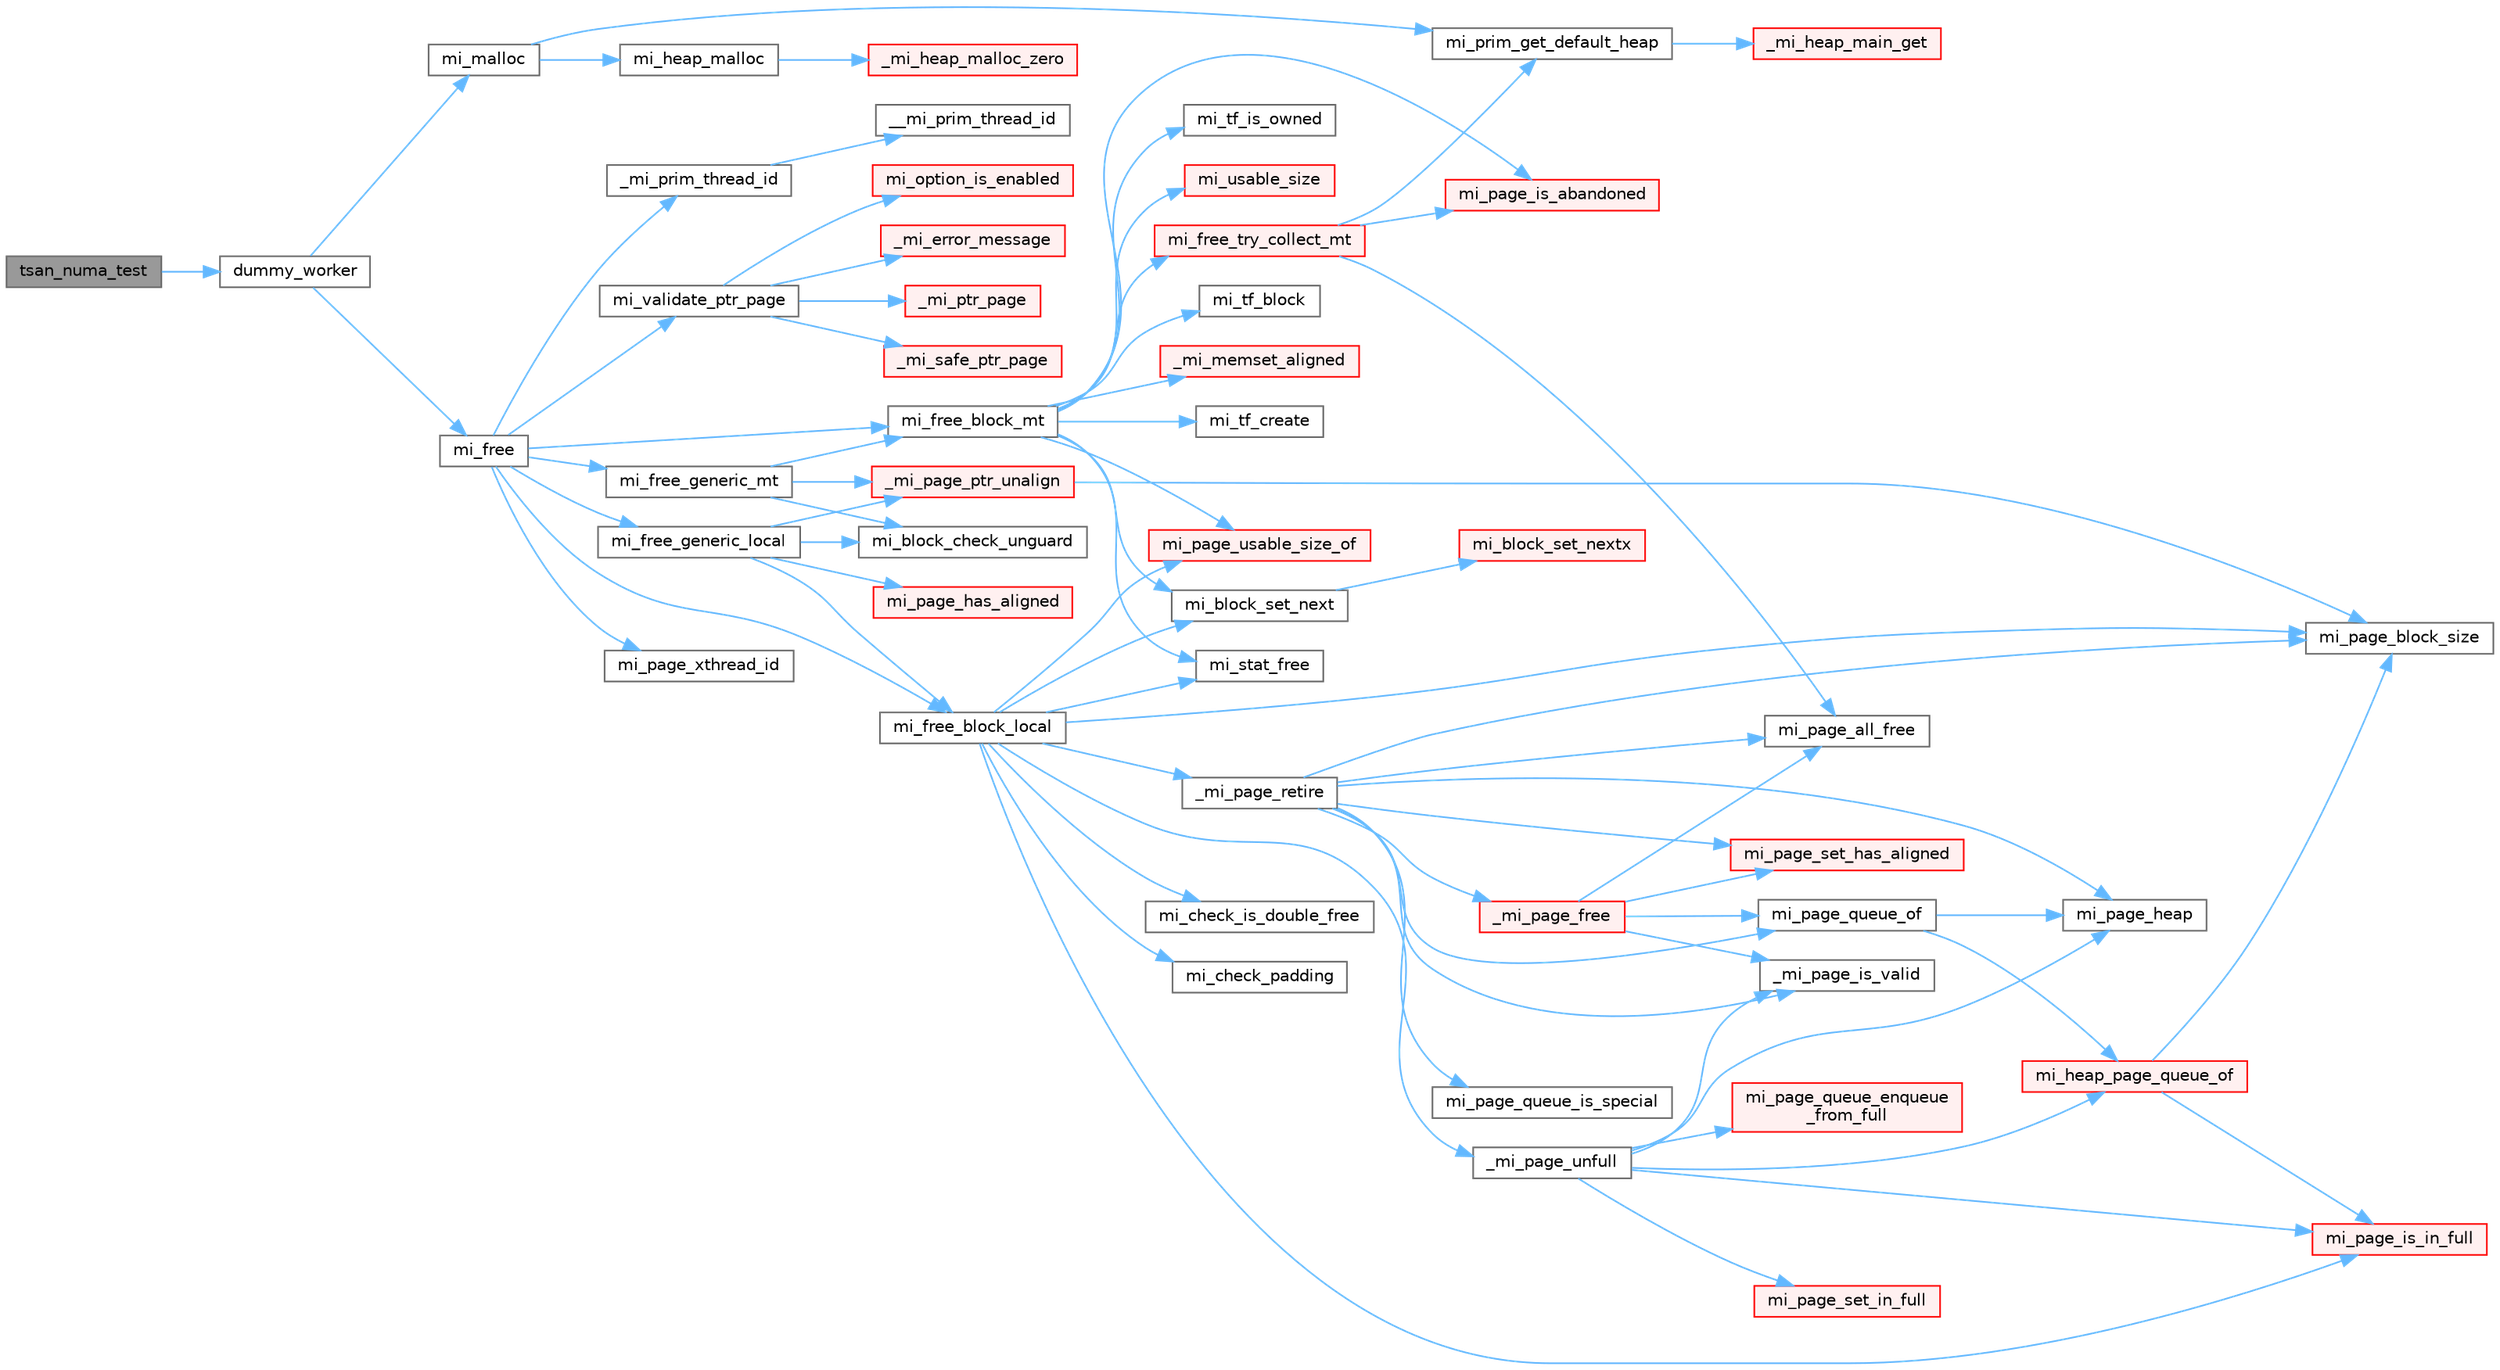 digraph "tsan_numa_test"
{
 // LATEX_PDF_SIZE
  bgcolor="transparent";
  edge [fontname=Helvetica,fontsize=10,labelfontname=Helvetica,labelfontsize=10];
  node [fontname=Helvetica,fontsize=10,shape=box,height=0.2,width=0.4];
  rankdir="LR";
  Node1 [id="Node000001",label="tsan_numa_test",height=0.2,width=0.4,color="gray40", fillcolor="grey60", style="filled", fontcolor="black",tooltip=" "];
  Node1 -> Node2 [id="edge1_Node000001_Node000002",color="steelblue1",style="solid",tooltip=" "];
  Node2 [id="Node000002",label="dummy_worker",height=0.2,width=0.4,color="grey40", fillcolor="white", style="filled",URL="$main-override_8cpp.html#ad0dd5d235250d4c9d1db3e35705fa822",tooltip=" "];
  Node2 -> Node3 [id="edge2_Node000002_Node000003",color="steelblue1",style="solid",tooltip=" "];
  Node3 [id="Node000003",label="mi_free",height=0.2,width=0.4,color="grey40", fillcolor="white", style="filled",URL="$group__malloc.html#gaf2c7b89c327d1f60f59e68b9ea644d95",tooltip=" "];
  Node3 -> Node4 [id="edge3_Node000003_Node000004",color="steelblue1",style="solid",tooltip=" "];
  Node4 [id="Node000004",label="_mi_prim_thread_id",height=0.2,width=0.4,color="grey40", fillcolor="white", style="filled",URL="$prim_8h.html#a3875c92cbb791d0a7c69bc1fd2df6804",tooltip=" "];
  Node4 -> Node5 [id="edge4_Node000004_Node000005",color="steelblue1",style="solid",tooltip=" "];
  Node5 [id="Node000005",label="__mi_prim_thread_id",height=0.2,width=0.4,color="grey40", fillcolor="white", style="filled",URL="$prim_8h.html#a42ea20cb0253ec21dff5f6770927df20",tooltip=" "];
  Node3 -> Node6 [id="edge5_Node000003_Node000006",color="steelblue1",style="solid",tooltip=" "];
  Node6 [id="Node000006",label="mi_free_block_local",height=0.2,width=0.4,color="grey40", fillcolor="white", style="filled",URL="$free_8c.html#a4ea336aeb08fb4786186f6087a751d3c",tooltip=" "];
  Node6 -> Node7 [id="edge6_Node000006_Node000007",color="steelblue1",style="solid",tooltip=" "];
  Node7 [id="Node000007",label="_mi_page_retire",height=0.2,width=0.4,color="grey40", fillcolor="white", style="filled",URL="$page_8c.html#a54b1e58a3b88604ea8dc4d9220f4c32c",tooltip=" "];
  Node7 -> Node8 [id="edge7_Node000007_Node000008",color="steelblue1",style="solid",tooltip=" "];
  Node8 [id="Node000008",label="_mi_page_free",height=0.2,width=0.4,color="red", fillcolor="#FFF0F0", style="filled",URL="$page_8c.html#a1c5c78a8becee842d5b9444a2ee67a3b",tooltip=" "];
  Node8 -> Node228 [id="edge8_Node000008_Node000228",color="steelblue1",style="solid",tooltip=" "];
  Node228 [id="Node000228",label="_mi_page_is_valid",height=0.2,width=0.4,color="grey40", fillcolor="white", style="filled",URL="$_e_a_s_t_l_2packages_2mimalloc_2include_2mimalloc_2internal_8h.html#af1d572618734511626662f9f7befb8e9",tooltip=" "];
  Node8 -> Node218 [id="edge9_Node000008_Node000218",color="steelblue1",style="solid",tooltip=" "];
  Node218 [id="Node000218",label="mi_page_all_free",height=0.2,width=0.4,color="grey40", fillcolor="white", style="filled",URL="$_e_a_s_t_l_2packages_2mimalloc_2include_2mimalloc_2internal_8h.html#adfd6d23350810ca36986ffbc5459c93d",tooltip=" "];
  Node8 -> Node234 [id="edge10_Node000008_Node000234",color="steelblue1",style="solid",tooltip=" "];
  Node234 [id="Node000234",label="mi_page_queue_of",height=0.2,width=0.4,color="grey40", fillcolor="white", style="filled",URL="$page-queue_8c.html#a59942bb22e34833289b85a5c70d81f97",tooltip=" "];
  Node234 -> Node235 [id="edge11_Node000234_Node000235",color="steelblue1",style="solid",tooltip=" "];
  Node235 [id="Node000235",label="mi_heap_page_queue_of",height=0.2,width=0.4,color="red", fillcolor="#FFF0F0", style="filled",URL="$page-queue_8c.html#aa50524f852ac833fcf366b583c9ebfaa",tooltip=" "];
  Node235 -> Node178 [id="edge12_Node000235_Node000178",color="steelblue1",style="solid",tooltip=" "];
  Node178 [id="Node000178",label="mi_page_block_size",height=0.2,width=0.4,color="grey40", fillcolor="white", style="filled",URL="$_e_a_s_t_l_2packages_2mimalloc_2include_2mimalloc_2internal_8h.html#a6134893990c1f09da2b40092ceecc780",tooltip=" "];
  Node235 -> Node232 [id="edge13_Node000235_Node000232",color="steelblue1",style="solid",tooltip=" "];
  Node232 [id="Node000232",label="mi_page_is_in_full",height=0.2,width=0.4,color="red", fillcolor="#FFF0F0", style="filled",URL="$_e_a_s_t_l_2packages_2mimalloc_2include_2mimalloc_2internal_8h.html#a250f4d0710309fb1cff782cd06644842",tooltip=" "];
  Node234 -> Node238 [id="edge14_Node000234_Node000238",color="steelblue1",style="solid",tooltip=" "];
  Node238 [id="Node000238",label="mi_page_heap",height=0.2,width=0.4,color="grey40", fillcolor="white", style="filled",URL="$_e_a_s_t_l_2packages_2mimalloc_2include_2mimalloc_2internal_8h.html#a35ba87308ac94f73791017e50d3ab4c7",tooltip=" "];
  Node8 -> Node243 [id="edge15_Node000008_Node000243",color="steelblue1",style="solid",tooltip=" "];
  Node243 [id="Node000243",label="mi_page_set_has_aligned",height=0.2,width=0.4,color="red", fillcolor="#FFF0F0", style="filled",URL="$_e_a_s_t_l_2packages_2mimalloc_2include_2mimalloc_2internal_8h.html#a41000a967469e2e727f5f8670c8d37e1",tooltip=" "];
  Node7 -> Node228 [id="edge16_Node000007_Node000228",color="steelblue1",style="solid",tooltip=" "];
  Node7 -> Node218 [id="edge17_Node000007_Node000218",color="steelblue1",style="solid",tooltip=" "];
  Node7 -> Node178 [id="edge18_Node000007_Node000178",color="steelblue1",style="solid",tooltip=" "];
  Node7 -> Node238 [id="edge19_Node000007_Node000238",color="steelblue1",style="solid",tooltip=" "];
  Node7 -> Node245 [id="edge20_Node000007_Node000245",color="steelblue1",style="solid",tooltip=" "];
  Node245 [id="Node000245",label="mi_page_queue_is_special",height=0.2,width=0.4,color="grey40", fillcolor="white", style="filled",URL="$page-queue_8c.html#aef6c208d531125d2a6d63e94020b8b89",tooltip=" "];
  Node7 -> Node234 [id="edge21_Node000007_Node000234",color="steelblue1",style="solid",tooltip=" "];
  Node7 -> Node243 [id="edge22_Node000007_Node000243",color="steelblue1",style="solid",tooltip=" "];
  Node6 -> Node246 [id="edge23_Node000006_Node000246",color="steelblue1",style="solid",tooltip=" "];
  Node246 [id="Node000246",label="_mi_page_unfull",height=0.2,width=0.4,color="grey40", fillcolor="white", style="filled",URL="$page_8c.html#a56fb2dd5b89d7848f041fc2f9ad189a0",tooltip=" "];
  Node246 -> Node228 [id="edge24_Node000246_Node000228",color="steelblue1",style="solid",tooltip=" "];
  Node246 -> Node235 [id="edge25_Node000246_Node000235",color="steelblue1",style="solid",tooltip=" "];
  Node246 -> Node238 [id="edge26_Node000246_Node000238",color="steelblue1",style="solid",tooltip=" "];
  Node246 -> Node232 [id="edge27_Node000246_Node000232",color="steelblue1",style="solid",tooltip=" "];
  Node246 -> Node247 [id="edge28_Node000246_Node000247",color="steelblue1",style="solid",tooltip=" "];
  Node247 [id="Node000247",label="mi_page_queue_enqueue\l_from_full",height=0.2,width=0.4,color="red", fillcolor="#FFF0F0", style="filled",URL="$page-queue_8c.html#aa4057c2fc6d8f9e1d6bb30ebbc3123aa",tooltip=" "];
  Node246 -> Node241 [id="edge29_Node000246_Node000241",color="steelblue1",style="solid",tooltip=" "];
  Node241 [id="Node000241",label="mi_page_set_in_full",height=0.2,width=0.4,color="red", fillcolor="#FFF0F0", style="filled",URL="$_e_a_s_t_l_2packages_2mimalloc_2include_2mimalloc_2internal_8h.html#a4b587eab21fd150918b1c57244c17d27",tooltip=" "];
  Node6 -> Node249 [id="edge30_Node000006_Node000249",color="steelblue1",style="solid",tooltip=" "];
  Node249 [id="Node000249",label="mi_block_set_next",height=0.2,width=0.4,color="grey40", fillcolor="white", style="filled",URL="$_e_a_s_t_l_2packages_2mimalloc_2include_2mimalloc_2internal_8h.html#ac7b440a922454c163ed1139aac9b946d",tooltip=" "];
  Node249 -> Node250 [id="edge31_Node000249_Node000250",color="steelblue1",style="solid",tooltip=" "];
  Node250 [id="Node000250",label="mi_block_set_nextx",height=0.2,width=0.4,color="red", fillcolor="#FFF0F0", style="filled",URL="$_e_a_s_t_l_2packages_2mimalloc_2include_2mimalloc_2internal_8h.html#af5fbdb6f591a95ed806576e4edd908d3",tooltip=" "];
  Node6 -> Node253 [id="edge32_Node000006_Node000253",color="steelblue1",style="solid",tooltip=" "];
  Node253 [id="Node000253",label="mi_check_is_double_free",height=0.2,width=0.4,color="grey40", fillcolor="white", style="filled",URL="$free_8c.html#ad23f1572e5f6b82c4c59a43fb9f0595d",tooltip=" "];
  Node6 -> Node254 [id="edge33_Node000006_Node000254",color="steelblue1",style="solid",tooltip=" "];
  Node254 [id="Node000254",label="mi_check_padding",height=0.2,width=0.4,color="grey40", fillcolor="white", style="filled",URL="$free_8c.html#a607d73b1962b5676b5fb0a58d0eda6d8",tooltip=" "];
  Node6 -> Node178 [id="edge34_Node000006_Node000178",color="steelblue1",style="solid",tooltip=" "];
  Node6 -> Node232 [id="edge35_Node000006_Node000232",color="steelblue1",style="solid",tooltip=" "];
  Node6 -> Node255 [id="edge36_Node000006_Node000255",color="steelblue1",style="solid",tooltip=" "];
  Node255 [id="Node000255",label="mi_page_usable_size_of",height=0.2,width=0.4,color="red", fillcolor="#FFF0F0", style="filled",URL="$free_8c.html#a26335e66b160c5319806a2e33f7b70e7",tooltip=" "];
  Node6 -> Node257 [id="edge37_Node000006_Node000257",color="steelblue1",style="solid",tooltip=" "];
  Node257 [id="Node000257",label="mi_stat_free",height=0.2,width=0.4,color="grey40", fillcolor="white", style="filled",URL="$free_8c.html#a559045bfe8e993e8ee3e7aef40cf1e35",tooltip=" "];
  Node3 -> Node258 [id="edge38_Node000003_Node000258",color="steelblue1",style="solid",tooltip=" "];
  Node258 [id="Node000258",label="mi_free_block_mt",height=0.2,width=0.4,color="grey40", fillcolor="white", style="filled",URL="$free_8c.html#af5ffcf95b8bfc34e499ae3b203e72475",tooltip=" "];
  Node258 -> Node141 [id="edge39_Node000258_Node000141",color="steelblue1",style="solid",tooltip=" "];
  Node141 [id="Node000141",label="_mi_memset_aligned",height=0.2,width=0.4,color="red", fillcolor="#FFF0F0", style="filled",URL="$_e_a_s_t_l_2packages_2mimalloc_2include_2mimalloc_2internal_8h.html#a770dbf90c89e7e7761f2f99c0fc28115",tooltip=" "];
  Node258 -> Node249 [id="edge40_Node000258_Node000249",color="steelblue1",style="solid",tooltip=" "];
  Node258 -> Node259 [id="edge41_Node000258_Node000259",color="steelblue1",style="solid",tooltip=" "];
  Node259 [id="Node000259",label="mi_free_try_collect_mt",height=0.2,width=0.4,color="red", fillcolor="#FFF0F0", style="filled",URL="$free_8c.html#a95d8dc8cc63abfde145fac55e9353d24",tooltip=" "];
  Node259 -> Node218 [id="edge42_Node000259_Node000218",color="steelblue1",style="solid",tooltip=" "];
  Node259 -> Node222 [id="edge43_Node000259_Node000222",color="steelblue1",style="solid",tooltip=" "];
  Node222 [id="Node000222",label="mi_page_is_abandoned",height=0.2,width=0.4,color="red", fillcolor="#FFF0F0", style="filled",URL="$_e_a_s_t_l_2packages_2mimalloc_2include_2mimalloc_2internal_8h.html#aa75f964d916bd58a37861b88491c51fb",tooltip=" "];
  Node259 -> Node268 [id="edge44_Node000259_Node000268",color="steelblue1",style="solid",tooltip=" "];
  Node268 [id="Node000268",label="mi_prim_get_default_heap",height=0.2,width=0.4,color="grey40", fillcolor="white", style="filled",URL="$prim_8h.html#a986e62564728229db3ccecbd6e97fd98",tooltip=" "];
  Node268 -> Node269 [id="edge45_Node000268_Node000269",color="steelblue1",style="solid",tooltip=" "];
  Node269 [id="Node000269",label="_mi_heap_main_get",height=0.2,width=0.4,color="red", fillcolor="#FFF0F0", style="filled",URL="$_e_a_s_t_l_2packages_2mimalloc_2src_2init_8c.html#a1feeb4148fb048caf23361152895a55c",tooltip=" "];
  Node258 -> Node222 [id="edge46_Node000258_Node000222",color="steelblue1",style="solid",tooltip=" "];
  Node258 -> Node255 [id="edge47_Node000258_Node000255",color="steelblue1",style="solid",tooltip=" "];
  Node258 -> Node257 [id="edge48_Node000258_Node000257",color="steelblue1",style="solid",tooltip=" "];
  Node258 -> Node308 [id="edge49_Node000258_Node000308",color="steelblue1",style="solid",tooltip=" "];
  Node308 [id="Node000308",label="mi_tf_block",height=0.2,width=0.4,color="grey40", fillcolor="white", style="filled",URL="$_e_a_s_t_l_2packages_2mimalloc_2include_2mimalloc_2internal_8h.html#a68f9b45db9fe19930366d0e473bdf791",tooltip=" "];
  Node258 -> Node309 [id="edge50_Node000258_Node000309",color="steelblue1",style="solid",tooltip=" "];
  Node309 [id="Node000309",label="mi_tf_create",height=0.2,width=0.4,color="grey40", fillcolor="white", style="filled",URL="$_e_a_s_t_l_2packages_2mimalloc_2include_2mimalloc_2internal_8h.html#ae5ecd5e45278bd147fbe6720cba0f323",tooltip=" "];
  Node258 -> Node227 [id="edge51_Node000258_Node000227",color="steelblue1",style="solid",tooltip=" "];
  Node227 [id="Node000227",label="mi_tf_is_owned",height=0.2,width=0.4,color="grey40", fillcolor="white", style="filled",URL="$_e_a_s_t_l_2packages_2mimalloc_2include_2mimalloc_2internal_8h.html#aa501cc20d36064923e3d70c4a08879c4",tooltip=" "];
  Node258 -> Node321 [id="edge52_Node000258_Node000321",color="steelblue1",style="solid",tooltip=" "];
  Node321 [id="Node000321",label="mi_usable_size",height=0.2,width=0.4,color="red", fillcolor="#FFF0F0", style="filled",URL="$free_8c.html#ad4efa3dd9163181d18af0361e45dac86",tooltip=" "];
  Node3 -> Node327 [id="edge53_Node000003_Node000327",color="steelblue1",style="solid",tooltip=" "];
  Node327 [id="Node000327",label="mi_free_generic_local",height=0.2,width=0.4,color="grey40", fillcolor="white", style="filled",URL="$free_8c.html#a2e61936ec89160d051a72f0d1f95424f",tooltip=" "];
  Node327 -> Node325 [id="edge54_Node000327_Node000325",color="steelblue1",style="solid",tooltip=" "];
  Node325 [id="Node000325",label="_mi_page_ptr_unalign",height=0.2,width=0.4,color="red", fillcolor="#FFF0F0", style="filled",URL="$free_8c.html#a02c896f799e571b628b2d7747ca9f771",tooltip=" "];
  Node325 -> Node178 [id="edge55_Node000325_Node000178",color="steelblue1",style="solid",tooltip=" "];
  Node327 -> Node328 [id="edge56_Node000327_Node000328",color="steelblue1",style="solid",tooltip=" "];
  Node328 [id="Node000328",label="mi_block_check_unguard",height=0.2,width=0.4,color="grey40", fillcolor="white", style="filled",URL="$free_8c.html#a9faffbac5f73a12ca8d2567027a1c43a",tooltip=" "];
  Node327 -> Node6 [id="edge57_Node000327_Node000006",color="steelblue1",style="solid",tooltip=" "];
  Node327 -> Node323 [id="edge58_Node000327_Node000323",color="steelblue1",style="solid",tooltip=" "];
  Node323 [id="Node000323",label="mi_page_has_aligned",height=0.2,width=0.4,color="red", fillcolor="#FFF0F0", style="filled",URL="$_e_a_s_t_l_2packages_2mimalloc_2include_2mimalloc_2internal_8h.html#ae0b5641b1e2fabf59c84685e08520852",tooltip=" "];
  Node3 -> Node329 [id="edge59_Node000003_Node000329",color="steelblue1",style="solid",tooltip=" "];
  Node329 [id="Node000329",label="mi_free_generic_mt",height=0.2,width=0.4,color="grey40", fillcolor="white", style="filled",URL="$free_8c.html#acc3316883c1cf74f78cb41e5d1b46ced",tooltip=" "];
  Node329 -> Node325 [id="edge60_Node000329_Node000325",color="steelblue1",style="solid",tooltip=" "];
  Node329 -> Node328 [id="edge61_Node000329_Node000328",color="steelblue1",style="solid",tooltip=" "];
  Node329 -> Node258 [id="edge62_Node000329_Node000258",color="steelblue1",style="solid",tooltip=" "];
  Node3 -> Node224 [id="edge63_Node000003_Node000224",color="steelblue1",style="solid",tooltip=" "];
  Node224 [id="Node000224",label="mi_page_xthread_id",height=0.2,width=0.4,color="grey40", fillcolor="white", style="filled",URL="$_e_a_s_t_l_2packages_2mimalloc_2include_2mimalloc_2internal_8h.html#af15a53be4fb9aa00af3c25632b1b1dac",tooltip=" "];
  Node3 -> Node326 [id="edge64_Node000003_Node000326",color="steelblue1",style="solid",tooltip=" "];
  Node326 [id="Node000326",label="mi_validate_ptr_page",height=0.2,width=0.4,color="grey40", fillcolor="white", style="filled",URL="$free_8c.html#a3c325fa47ff6342dca1b913607844b93",tooltip=" "];
  Node326 -> Node137 [id="edge65_Node000326_Node000137",color="steelblue1",style="solid",tooltip=" "];
  Node137 [id="Node000137",label="_mi_error_message",height=0.2,width=0.4,color="red", fillcolor="#FFF0F0", style="filled",URL="$options_8c.html#a2bebc073bcaac71658e57bb260c2e426",tooltip=" "];
  Node326 -> Node211 [id="edge66_Node000326_Node000211",color="steelblue1",style="solid",tooltip=" "];
  Node211 [id="Node000211",label="_mi_ptr_page",height=0.2,width=0.4,color="red", fillcolor="#FFF0F0", style="filled",URL="$_e_a_s_t_l_2packages_2mimalloc_2include_2mimalloc_2internal_8h.html#acd84a462a2045538d19ecc56e6cc29f6",tooltip=" "];
  Node326 -> Node215 [id="edge67_Node000326_Node000215",color="steelblue1",style="solid",tooltip=" "];
  Node215 [id="Node000215",label="_mi_safe_ptr_page",height=0.2,width=0.4,color="red", fillcolor="#FFF0F0", style="filled",URL="$page-map_8c.html#aa93d85305e51471aa1951ab818628a63",tooltip=" "];
  Node326 -> Node30 [id="edge68_Node000326_Node000030",color="steelblue1",style="solid",tooltip=" "];
  Node30 [id="Node000030",label="mi_option_is_enabled",height=0.2,width=0.4,color="red", fillcolor="#FFF0F0", style="filled",URL="$group__options.html#ga459ad98f18b3fc9275474807fe0ca188",tooltip=" "];
  Node2 -> Node330 [id="edge69_Node000002_Node000330",color="steelblue1",style="solid",tooltip=" "];
  Node330 [id="Node000330",label="mi_malloc",height=0.2,width=0.4,color="grey40", fillcolor="white", style="filled",URL="$group__malloc.html#gae1dd97b542420c87ae085e822b1229e8",tooltip=" "];
  Node330 -> Node331 [id="edge70_Node000330_Node000331",color="steelblue1",style="solid",tooltip=" "];
  Node331 [id="Node000331",label="mi_heap_malloc",height=0.2,width=0.4,color="grey40", fillcolor="white", style="filled",URL="$group__heap.html#gab374e206c7034e0d899fb934e4f4a863",tooltip=" "];
  Node331 -> Node332 [id="edge71_Node000331_Node000332",color="steelblue1",style="solid",tooltip=" "];
  Node332 [id="Node000332",label="_mi_heap_malloc_zero",height=0.2,width=0.4,color="red", fillcolor="#FFF0F0", style="filled",URL="$alloc_8c.html#a4f6dd9bc8d4e47e98566ee77883d703e",tooltip=" "];
  Node330 -> Node268 [id="edge72_Node000330_Node000268",color="steelblue1",style="solid",tooltip=" "];
}
